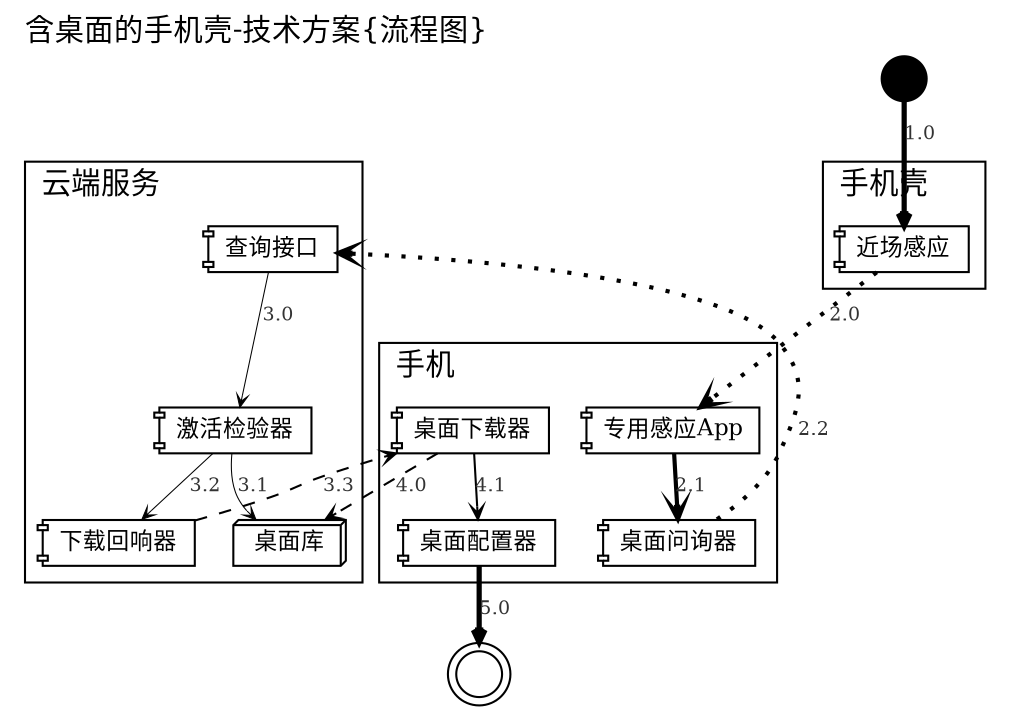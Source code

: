     /*生成命令:
$ dot -Tpng mf_mobi_shell.dot -o mf_mobi_shell.png

 -Tcmapx -o lb-crx-roles.map
    全局设定
    plaintext
{{{#!GraphViz dot
        ,fontname="WenQuanYi Micro Hei"
    */

digraph G4_mf_mobi_shell {
    /*全局设定*/
    graph [label="含桌面的手机壳-技术方案{流程图}"
        ,fontsize=14.0
        ,labeljust="l",labelloc="t",center=1
        ,ranksep=0.3,center=1,ratio=compress
        ,rankdir=TB
        ];

    node[fontsize=11.0,height=0.3
        ,shape=component 
        ];

    edge [fontsize=9.0,fontcolor="#333333"
        ,arrowsize=0.6,arrowhead=vee,arrowtail=none
        ,style="setlinewidth(0.5)"
        ];
/*
    src [label="源码",shape=ellipse,style="filled,dashed,setlinewidth(5)"
        ,color="#333333",fillcolor=dimgray
        ,URL="http://code.google.com/p/zoomquiet/source/browse/dot/obp/csdndr1-km.dot?repo=tangle"];
    /*图元声明
    start       [label="流程开始/结束",shape=point];
    end         [label="",shape=doublecircle,fillcolor=red];

    box         [label="实体/对象",shape=box];
    ellipse     [label="行动/节点",shape=ellipse];
    egg         [label="用户/人物",shape=egg];
    plaintext   [label="状态/属性",shape=plaintext,fillcolor=whitesmoke];
    diamond     [label="判别",shape=diamond];
    note        [label="注释",shape=note];
    tab         [label="目录/模块",shape=tab];
    db          [label="数据库",shape=box3d];
    component   [label="主机/组件",shape=component];
  ,style="rounded,dotted"];
*/

    start       [label="流程开始",shape=point];
    end         [label="",shape=doublecircle,fillcolor=red];


    /*图例关系
    srvPUB->installer [label="2.0",style="dotted"];
    */

subgraph cluster_shell {
    label = "手机壳";
    NFC [label="近场感应"];
}
NFC->APP_NFC [label="2.0",style="dotted,setlinewidth(2)"];

subgraph cluster_mobi {
    label = "手机";

    APP_NFC [label="专用感应App"];
    APP_CHK [label="桌面问询器"];
    APP_DL [label="桌面下载器"];
    APP_CFG [label="桌面配置器"];

    APP_NFC->APP_CHK [label="2.1",style="setlinewidth(2)"];

    APP_DL->APP_CFG [label="4.1",style="setlinewidth(1)"];
}
APP_DL->SRV_REPO [label="4.0",style="dashed,setlinewidth(1)"];

APP_CHK->SRV_API [label="2.2",style="dotted,setlinewidth(2)"];
SRV_ECHO->APP_DL [label="3.3",style="dashed"];

start->NFC [label="1.0",style="setlinewidth(2.5)"];
    APP_CFG->end [label="5.0",style="setlinewidth(2.5)"];

subgraph cluster_srv {
    label = "云端服务";

    SRV_API [label="查询接口"];
    SRV_REPO [label="桌面库", shape=box3d];
    SRV_CHK [label="激活检验器"];
    SRV_ECHO [label="下载回响器"];

    SRV_API->SRV_CHK [label="3.0"];
    SRV_CHK->SRV_REPO [label="3.1"];
    SRV_CHK->SRV_ECHO [label="3.2"];
}


/*
    { rank=same; PUB    srvA srvB srvN; }
    { rank=same; DL     installer; }
    { rank=same; CHK    chker; }
    { rank=same; DONE   bkStore; }

    PUB[label="发布阶段",shape=plaintext];
    DL[label="下载阶段",shape=plaintext];
    CHK[label="检查阶段",shape=plaintext];
    DONE[label="完成阶段",shape=plaintext];
        PUB->DL->CHK->DONE;

        srvPUB->srvAC;
        srvA->srvB->srvN;
*/
    edge [style=invis];
}


